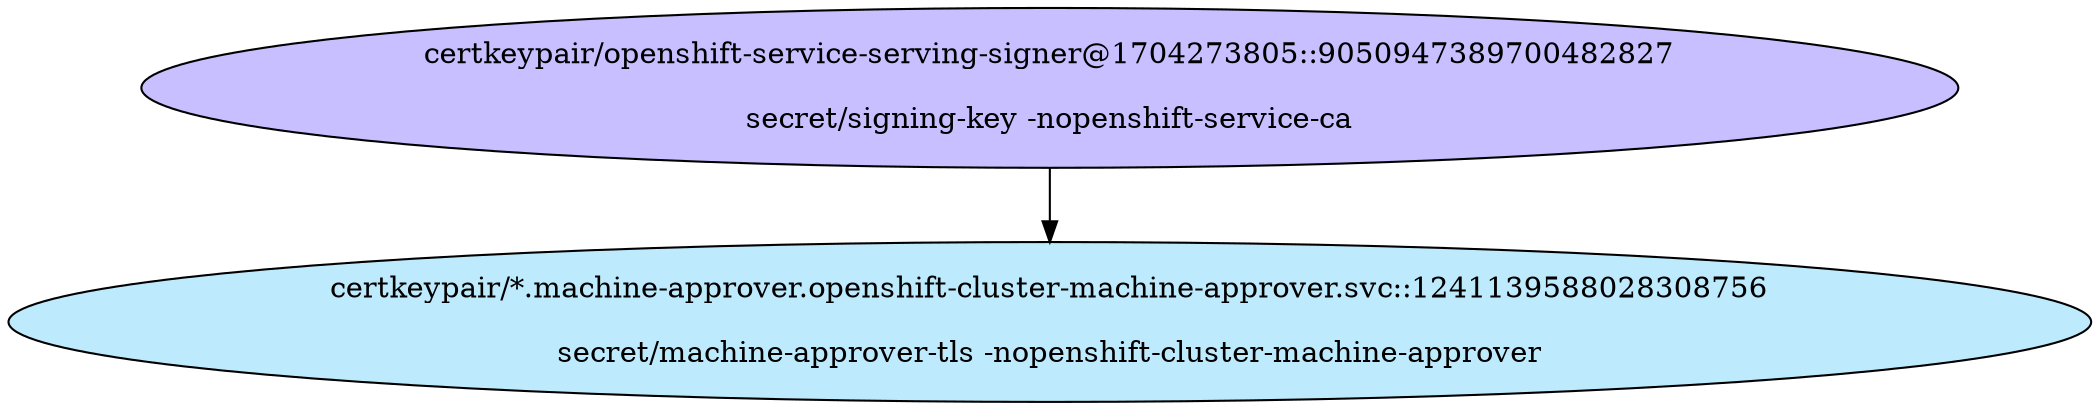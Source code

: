 digraph "Local Certificate" {
  // Node definitions.
  1 [
    label="certkeypair/openshift-service-serving-signer@1704273805::9050947389700482827\n\nsecret/signing-key -nopenshift-service-ca\n"
    style=filled
    fillcolor="#c7bfff"
  ];
  6 [
    label="certkeypair/*.machine-approver.openshift-cluster-machine-approver.svc::1241139588028308756\n\nsecret/machine-approver-tls -nopenshift-cluster-machine-approver\n"
    style=filled
    fillcolor="#bdebfd"
  ];

  // Edge definitions.
  1 -> 6;
}